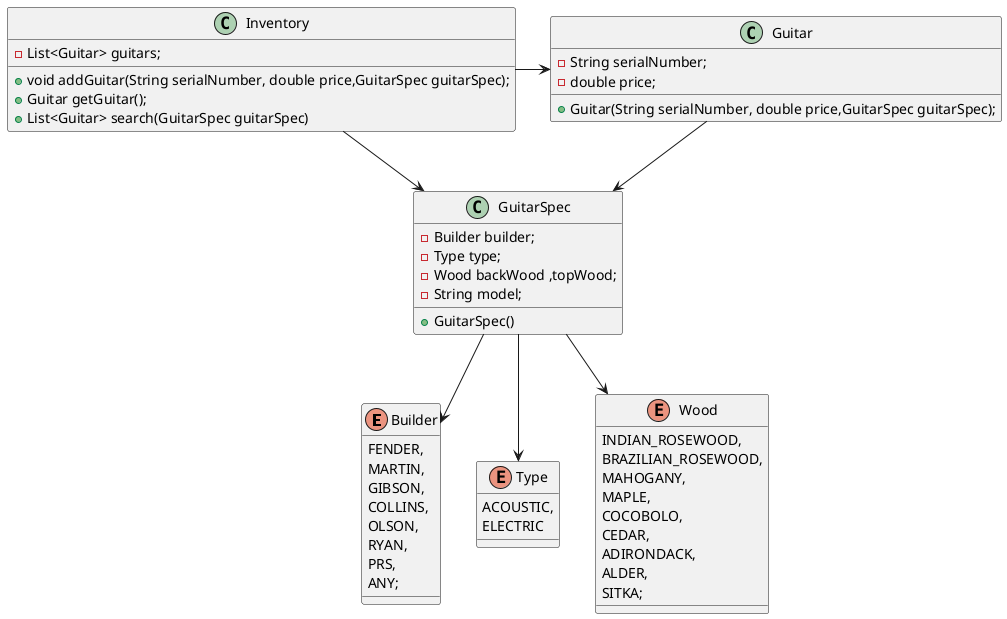 @startuml

Enum Builder{
    FENDER,
    MARTIN,
    GIBSON,
    COLLINS,
    OLSON,
    RYAN,
    PRS,
    ANY;
}

Enum Type{
    ACOUSTIC,
    ELECTRIC
}

Enum Wood{
    INDIAN_ROSEWOOD,
    BRAZILIAN_ROSEWOOD,
    MAHOGANY,
    MAPLE,
    COCOBOLO,
    CEDAR,
    ADIRONDACK,
    ALDER,
    SITKA;
}

Class GuitarSpec{
    - Builder builder;
    - Type type;
    - Wood backWood ,topWood;
    - String model;
    + GuitarSpec()
}

Class Guitar{
    - String serialNumber;
    - double price;
    + Guitar(String serialNumber, double price,GuitarSpec guitarSpec);
}
Class Inventory{
    - List<Guitar> guitars;
    + void addGuitar(String serialNumber, double price,GuitarSpec guitarSpec);
    + Guitar getGuitar();
    + List<Guitar> search(GuitarSpec guitarSpec)
}


Inventory -right-> Guitar
Inventory -right-> GuitarSpec
Guitar --> GuitarSpec
GuitarSpec --> Builder
GuitarSpec --> Type
GuitarSpec --> Wood
@enduml